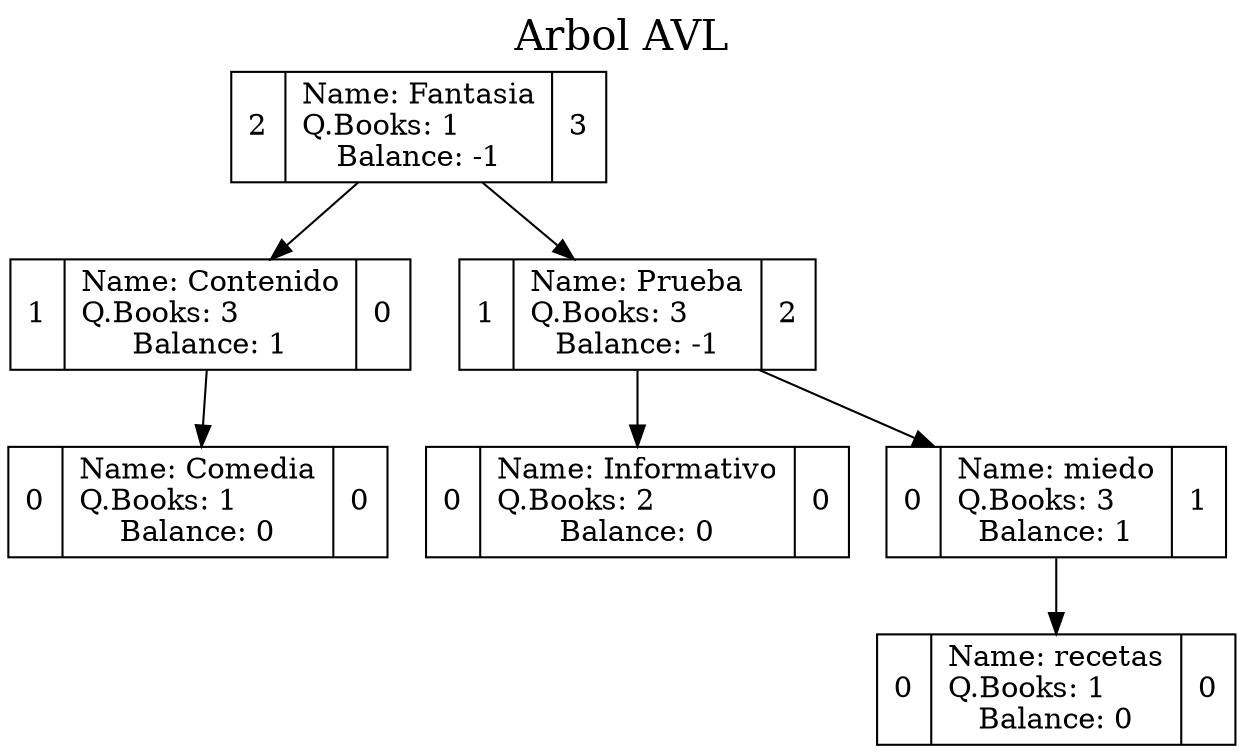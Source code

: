 digraph grafica{
rankdir=TB;graph[label="Arbol AVL", labelloc=t, fontsize=20, compound=true]
node [shape = record, style=filled, fillcolor=white];
nodo3 [ label ="2|Name: Fantasia\lQ.Books: 1\lBalance: -1|3"];
nodo1 [ label ="1|Name: Contenido\lQ.Books: 3\lBalance: 1|0"];
nodo6 [ label ="0|Name: Comedia\lQ.Books: 1\lBalance: 0|0"];
nodo1->nodo6
nodo3->nodo1
nodo2 [ label ="1|Name: Prueba\lQ.Books: 3\lBalance: -1|2"];
nodo4 [ label ="0|Name: Informativo\lQ.Books: 2\lBalance: 0|0"];
nodo2->nodo4
nodo5 [ label ="0|Name: miedo\lQ.Books: 3\lBalance: 1|1"];
nodo7 [ label ="0|Name: recetas\lQ.Books: 1\lBalance: 0|0"];
nodo5->nodo7
nodo2->nodo5
nodo3->nodo2
}